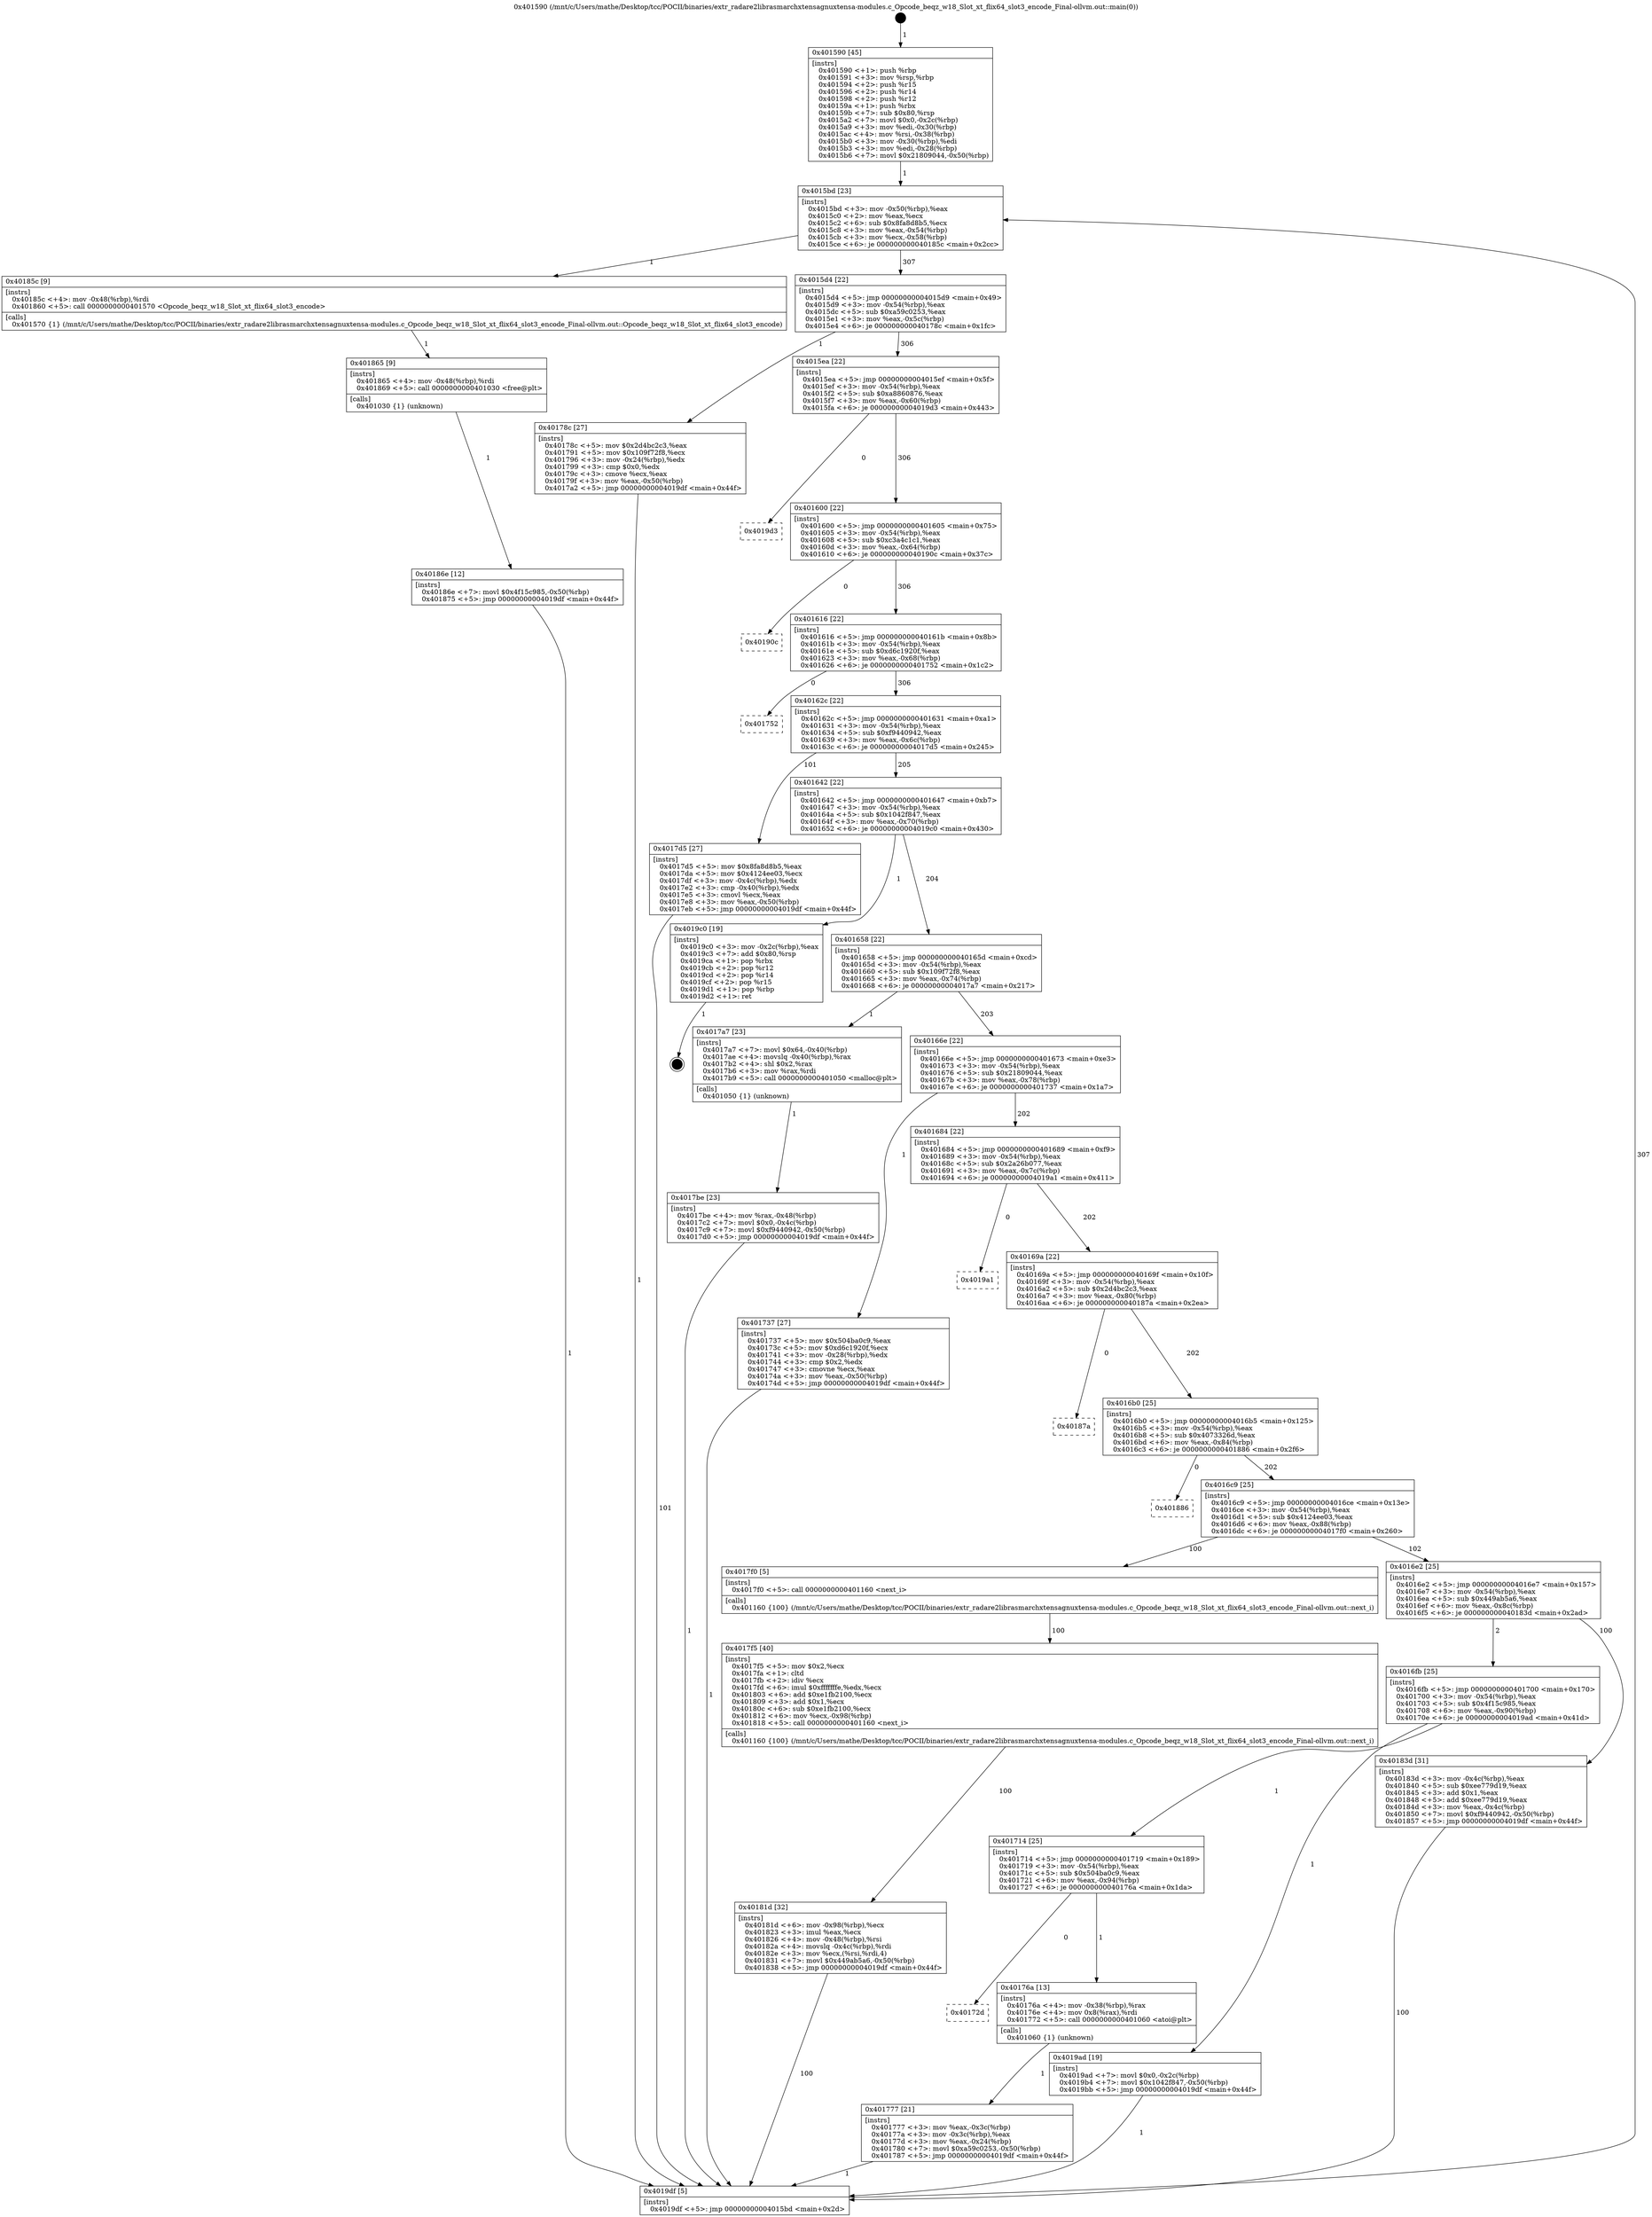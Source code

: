 digraph "0x401590" {
  label = "0x401590 (/mnt/c/Users/mathe/Desktop/tcc/POCII/binaries/extr_radare2librasmarchxtensagnuxtensa-modules.c_Opcode_beqz_w18_Slot_xt_flix64_slot3_encode_Final-ollvm.out::main(0))"
  labelloc = "t"
  node[shape=record]

  Entry [label="",width=0.3,height=0.3,shape=circle,fillcolor=black,style=filled]
  "0x4015bd" [label="{
     0x4015bd [23]\l
     | [instrs]\l
     &nbsp;&nbsp;0x4015bd \<+3\>: mov -0x50(%rbp),%eax\l
     &nbsp;&nbsp;0x4015c0 \<+2\>: mov %eax,%ecx\l
     &nbsp;&nbsp;0x4015c2 \<+6\>: sub $0x8fa8d8b5,%ecx\l
     &nbsp;&nbsp;0x4015c8 \<+3\>: mov %eax,-0x54(%rbp)\l
     &nbsp;&nbsp;0x4015cb \<+3\>: mov %ecx,-0x58(%rbp)\l
     &nbsp;&nbsp;0x4015ce \<+6\>: je 000000000040185c \<main+0x2cc\>\l
  }"]
  "0x40185c" [label="{
     0x40185c [9]\l
     | [instrs]\l
     &nbsp;&nbsp;0x40185c \<+4\>: mov -0x48(%rbp),%rdi\l
     &nbsp;&nbsp;0x401860 \<+5\>: call 0000000000401570 \<Opcode_beqz_w18_Slot_xt_flix64_slot3_encode\>\l
     | [calls]\l
     &nbsp;&nbsp;0x401570 \{1\} (/mnt/c/Users/mathe/Desktop/tcc/POCII/binaries/extr_radare2librasmarchxtensagnuxtensa-modules.c_Opcode_beqz_w18_Slot_xt_flix64_slot3_encode_Final-ollvm.out::Opcode_beqz_w18_Slot_xt_flix64_slot3_encode)\l
  }"]
  "0x4015d4" [label="{
     0x4015d4 [22]\l
     | [instrs]\l
     &nbsp;&nbsp;0x4015d4 \<+5\>: jmp 00000000004015d9 \<main+0x49\>\l
     &nbsp;&nbsp;0x4015d9 \<+3\>: mov -0x54(%rbp),%eax\l
     &nbsp;&nbsp;0x4015dc \<+5\>: sub $0xa59c0253,%eax\l
     &nbsp;&nbsp;0x4015e1 \<+3\>: mov %eax,-0x5c(%rbp)\l
     &nbsp;&nbsp;0x4015e4 \<+6\>: je 000000000040178c \<main+0x1fc\>\l
  }"]
  Exit [label="",width=0.3,height=0.3,shape=circle,fillcolor=black,style=filled,peripheries=2]
  "0x40178c" [label="{
     0x40178c [27]\l
     | [instrs]\l
     &nbsp;&nbsp;0x40178c \<+5\>: mov $0x2d4bc2c3,%eax\l
     &nbsp;&nbsp;0x401791 \<+5\>: mov $0x109f72f8,%ecx\l
     &nbsp;&nbsp;0x401796 \<+3\>: mov -0x24(%rbp),%edx\l
     &nbsp;&nbsp;0x401799 \<+3\>: cmp $0x0,%edx\l
     &nbsp;&nbsp;0x40179c \<+3\>: cmove %ecx,%eax\l
     &nbsp;&nbsp;0x40179f \<+3\>: mov %eax,-0x50(%rbp)\l
     &nbsp;&nbsp;0x4017a2 \<+5\>: jmp 00000000004019df \<main+0x44f\>\l
  }"]
  "0x4015ea" [label="{
     0x4015ea [22]\l
     | [instrs]\l
     &nbsp;&nbsp;0x4015ea \<+5\>: jmp 00000000004015ef \<main+0x5f\>\l
     &nbsp;&nbsp;0x4015ef \<+3\>: mov -0x54(%rbp),%eax\l
     &nbsp;&nbsp;0x4015f2 \<+5\>: sub $0xa8860876,%eax\l
     &nbsp;&nbsp;0x4015f7 \<+3\>: mov %eax,-0x60(%rbp)\l
     &nbsp;&nbsp;0x4015fa \<+6\>: je 00000000004019d3 \<main+0x443\>\l
  }"]
  "0x40186e" [label="{
     0x40186e [12]\l
     | [instrs]\l
     &nbsp;&nbsp;0x40186e \<+7\>: movl $0x4f15c985,-0x50(%rbp)\l
     &nbsp;&nbsp;0x401875 \<+5\>: jmp 00000000004019df \<main+0x44f\>\l
  }"]
  "0x4019d3" [label="{
     0x4019d3\l
  }", style=dashed]
  "0x401600" [label="{
     0x401600 [22]\l
     | [instrs]\l
     &nbsp;&nbsp;0x401600 \<+5\>: jmp 0000000000401605 \<main+0x75\>\l
     &nbsp;&nbsp;0x401605 \<+3\>: mov -0x54(%rbp),%eax\l
     &nbsp;&nbsp;0x401608 \<+5\>: sub $0xc3a4c1c1,%eax\l
     &nbsp;&nbsp;0x40160d \<+3\>: mov %eax,-0x64(%rbp)\l
     &nbsp;&nbsp;0x401610 \<+6\>: je 000000000040190c \<main+0x37c\>\l
  }"]
  "0x401865" [label="{
     0x401865 [9]\l
     | [instrs]\l
     &nbsp;&nbsp;0x401865 \<+4\>: mov -0x48(%rbp),%rdi\l
     &nbsp;&nbsp;0x401869 \<+5\>: call 0000000000401030 \<free@plt\>\l
     | [calls]\l
     &nbsp;&nbsp;0x401030 \{1\} (unknown)\l
  }"]
  "0x40190c" [label="{
     0x40190c\l
  }", style=dashed]
  "0x401616" [label="{
     0x401616 [22]\l
     | [instrs]\l
     &nbsp;&nbsp;0x401616 \<+5\>: jmp 000000000040161b \<main+0x8b\>\l
     &nbsp;&nbsp;0x40161b \<+3\>: mov -0x54(%rbp),%eax\l
     &nbsp;&nbsp;0x40161e \<+5\>: sub $0xd6c1920f,%eax\l
     &nbsp;&nbsp;0x401623 \<+3\>: mov %eax,-0x68(%rbp)\l
     &nbsp;&nbsp;0x401626 \<+6\>: je 0000000000401752 \<main+0x1c2\>\l
  }"]
  "0x40181d" [label="{
     0x40181d [32]\l
     | [instrs]\l
     &nbsp;&nbsp;0x40181d \<+6\>: mov -0x98(%rbp),%ecx\l
     &nbsp;&nbsp;0x401823 \<+3\>: imul %eax,%ecx\l
     &nbsp;&nbsp;0x401826 \<+4\>: mov -0x48(%rbp),%rsi\l
     &nbsp;&nbsp;0x40182a \<+4\>: movslq -0x4c(%rbp),%rdi\l
     &nbsp;&nbsp;0x40182e \<+3\>: mov %ecx,(%rsi,%rdi,4)\l
     &nbsp;&nbsp;0x401831 \<+7\>: movl $0x449ab5a6,-0x50(%rbp)\l
     &nbsp;&nbsp;0x401838 \<+5\>: jmp 00000000004019df \<main+0x44f\>\l
  }"]
  "0x401752" [label="{
     0x401752\l
  }", style=dashed]
  "0x40162c" [label="{
     0x40162c [22]\l
     | [instrs]\l
     &nbsp;&nbsp;0x40162c \<+5\>: jmp 0000000000401631 \<main+0xa1\>\l
     &nbsp;&nbsp;0x401631 \<+3\>: mov -0x54(%rbp),%eax\l
     &nbsp;&nbsp;0x401634 \<+5\>: sub $0xf9440942,%eax\l
     &nbsp;&nbsp;0x401639 \<+3\>: mov %eax,-0x6c(%rbp)\l
     &nbsp;&nbsp;0x40163c \<+6\>: je 00000000004017d5 \<main+0x245\>\l
  }"]
  "0x4017f5" [label="{
     0x4017f5 [40]\l
     | [instrs]\l
     &nbsp;&nbsp;0x4017f5 \<+5\>: mov $0x2,%ecx\l
     &nbsp;&nbsp;0x4017fa \<+1\>: cltd\l
     &nbsp;&nbsp;0x4017fb \<+2\>: idiv %ecx\l
     &nbsp;&nbsp;0x4017fd \<+6\>: imul $0xfffffffe,%edx,%ecx\l
     &nbsp;&nbsp;0x401803 \<+6\>: add $0xe1fb2100,%ecx\l
     &nbsp;&nbsp;0x401809 \<+3\>: add $0x1,%ecx\l
     &nbsp;&nbsp;0x40180c \<+6\>: sub $0xe1fb2100,%ecx\l
     &nbsp;&nbsp;0x401812 \<+6\>: mov %ecx,-0x98(%rbp)\l
     &nbsp;&nbsp;0x401818 \<+5\>: call 0000000000401160 \<next_i\>\l
     | [calls]\l
     &nbsp;&nbsp;0x401160 \{100\} (/mnt/c/Users/mathe/Desktop/tcc/POCII/binaries/extr_radare2librasmarchxtensagnuxtensa-modules.c_Opcode_beqz_w18_Slot_xt_flix64_slot3_encode_Final-ollvm.out::next_i)\l
  }"]
  "0x4017d5" [label="{
     0x4017d5 [27]\l
     | [instrs]\l
     &nbsp;&nbsp;0x4017d5 \<+5\>: mov $0x8fa8d8b5,%eax\l
     &nbsp;&nbsp;0x4017da \<+5\>: mov $0x4124ee03,%ecx\l
     &nbsp;&nbsp;0x4017df \<+3\>: mov -0x4c(%rbp),%edx\l
     &nbsp;&nbsp;0x4017e2 \<+3\>: cmp -0x40(%rbp),%edx\l
     &nbsp;&nbsp;0x4017e5 \<+3\>: cmovl %ecx,%eax\l
     &nbsp;&nbsp;0x4017e8 \<+3\>: mov %eax,-0x50(%rbp)\l
     &nbsp;&nbsp;0x4017eb \<+5\>: jmp 00000000004019df \<main+0x44f\>\l
  }"]
  "0x401642" [label="{
     0x401642 [22]\l
     | [instrs]\l
     &nbsp;&nbsp;0x401642 \<+5\>: jmp 0000000000401647 \<main+0xb7\>\l
     &nbsp;&nbsp;0x401647 \<+3\>: mov -0x54(%rbp),%eax\l
     &nbsp;&nbsp;0x40164a \<+5\>: sub $0x1042f847,%eax\l
     &nbsp;&nbsp;0x40164f \<+3\>: mov %eax,-0x70(%rbp)\l
     &nbsp;&nbsp;0x401652 \<+6\>: je 00000000004019c0 \<main+0x430\>\l
  }"]
  "0x4017be" [label="{
     0x4017be [23]\l
     | [instrs]\l
     &nbsp;&nbsp;0x4017be \<+4\>: mov %rax,-0x48(%rbp)\l
     &nbsp;&nbsp;0x4017c2 \<+7\>: movl $0x0,-0x4c(%rbp)\l
     &nbsp;&nbsp;0x4017c9 \<+7\>: movl $0xf9440942,-0x50(%rbp)\l
     &nbsp;&nbsp;0x4017d0 \<+5\>: jmp 00000000004019df \<main+0x44f\>\l
  }"]
  "0x4019c0" [label="{
     0x4019c0 [19]\l
     | [instrs]\l
     &nbsp;&nbsp;0x4019c0 \<+3\>: mov -0x2c(%rbp),%eax\l
     &nbsp;&nbsp;0x4019c3 \<+7\>: add $0x80,%rsp\l
     &nbsp;&nbsp;0x4019ca \<+1\>: pop %rbx\l
     &nbsp;&nbsp;0x4019cb \<+2\>: pop %r12\l
     &nbsp;&nbsp;0x4019cd \<+2\>: pop %r14\l
     &nbsp;&nbsp;0x4019cf \<+2\>: pop %r15\l
     &nbsp;&nbsp;0x4019d1 \<+1\>: pop %rbp\l
     &nbsp;&nbsp;0x4019d2 \<+1\>: ret\l
  }"]
  "0x401658" [label="{
     0x401658 [22]\l
     | [instrs]\l
     &nbsp;&nbsp;0x401658 \<+5\>: jmp 000000000040165d \<main+0xcd\>\l
     &nbsp;&nbsp;0x40165d \<+3\>: mov -0x54(%rbp),%eax\l
     &nbsp;&nbsp;0x401660 \<+5\>: sub $0x109f72f8,%eax\l
     &nbsp;&nbsp;0x401665 \<+3\>: mov %eax,-0x74(%rbp)\l
     &nbsp;&nbsp;0x401668 \<+6\>: je 00000000004017a7 \<main+0x217\>\l
  }"]
  "0x401777" [label="{
     0x401777 [21]\l
     | [instrs]\l
     &nbsp;&nbsp;0x401777 \<+3\>: mov %eax,-0x3c(%rbp)\l
     &nbsp;&nbsp;0x40177a \<+3\>: mov -0x3c(%rbp),%eax\l
     &nbsp;&nbsp;0x40177d \<+3\>: mov %eax,-0x24(%rbp)\l
     &nbsp;&nbsp;0x401780 \<+7\>: movl $0xa59c0253,-0x50(%rbp)\l
     &nbsp;&nbsp;0x401787 \<+5\>: jmp 00000000004019df \<main+0x44f\>\l
  }"]
  "0x4017a7" [label="{
     0x4017a7 [23]\l
     | [instrs]\l
     &nbsp;&nbsp;0x4017a7 \<+7\>: movl $0x64,-0x40(%rbp)\l
     &nbsp;&nbsp;0x4017ae \<+4\>: movslq -0x40(%rbp),%rax\l
     &nbsp;&nbsp;0x4017b2 \<+4\>: shl $0x2,%rax\l
     &nbsp;&nbsp;0x4017b6 \<+3\>: mov %rax,%rdi\l
     &nbsp;&nbsp;0x4017b9 \<+5\>: call 0000000000401050 \<malloc@plt\>\l
     | [calls]\l
     &nbsp;&nbsp;0x401050 \{1\} (unknown)\l
  }"]
  "0x40166e" [label="{
     0x40166e [22]\l
     | [instrs]\l
     &nbsp;&nbsp;0x40166e \<+5\>: jmp 0000000000401673 \<main+0xe3\>\l
     &nbsp;&nbsp;0x401673 \<+3\>: mov -0x54(%rbp),%eax\l
     &nbsp;&nbsp;0x401676 \<+5\>: sub $0x21809044,%eax\l
     &nbsp;&nbsp;0x40167b \<+3\>: mov %eax,-0x78(%rbp)\l
     &nbsp;&nbsp;0x40167e \<+6\>: je 0000000000401737 \<main+0x1a7\>\l
  }"]
  "0x40172d" [label="{
     0x40172d\l
  }", style=dashed]
  "0x401737" [label="{
     0x401737 [27]\l
     | [instrs]\l
     &nbsp;&nbsp;0x401737 \<+5\>: mov $0x504ba0c9,%eax\l
     &nbsp;&nbsp;0x40173c \<+5\>: mov $0xd6c1920f,%ecx\l
     &nbsp;&nbsp;0x401741 \<+3\>: mov -0x28(%rbp),%edx\l
     &nbsp;&nbsp;0x401744 \<+3\>: cmp $0x2,%edx\l
     &nbsp;&nbsp;0x401747 \<+3\>: cmovne %ecx,%eax\l
     &nbsp;&nbsp;0x40174a \<+3\>: mov %eax,-0x50(%rbp)\l
     &nbsp;&nbsp;0x40174d \<+5\>: jmp 00000000004019df \<main+0x44f\>\l
  }"]
  "0x401684" [label="{
     0x401684 [22]\l
     | [instrs]\l
     &nbsp;&nbsp;0x401684 \<+5\>: jmp 0000000000401689 \<main+0xf9\>\l
     &nbsp;&nbsp;0x401689 \<+3\>: mov -0x54(%rbp),%eax\l
     &nbsp;&nbsp;0x40168c \<+5\>: sub $0x2a26b077,%eax\l
     &nbsp;&nbsp;0x401691 \<+3\>: mov %eax,-0x7c(%rbp)\l
     &nbsp;&nbsp;0x401694 \<+6\>: je 00000000004019a1 \<main+0x411\>\l
  }"]
  "0x4019df" [label="{
     0x4019df [5]\l
     | [instrs]\l
     &nbsp;&nbsp;0x4019df \<+5\>: jmp 00000000004015bd \<main+0x2d\>\l
  }"]
  "0x401590" [label="{
     0x401590 [45]\l
     | [instrs]\l
     &nbsp;&nbsp;0x401590 \<+1\>: push %rbp\l
     &nbsp;&nbsp;0x401591 \<+3\>: mov %rsp,%rbp\l
     &nbsp;&nbsp;0x401594 \<+2\>: push %r15\l
     &nbsp;&nbsp;0x401596 \<+2\>: push %r14\l
     &nbsp;&nbsp;0x401598 \<+2\>: push %r12\l
     &nbsp;&nbsp;0x40159a \<+1\>: push %rbx\l
     &nbsp;&nbsp;0x40159b \<+7\>: sub $0x80,%rsp\l
     &nbsp;&nbsp;0x4015a2 \<+7\>: movl $0x0,-0x2c(%rbp)\l
     &nbsp;&nbsp;0x4015a9 \<+3\>: mov %edi,-0x30(%rbp)\l
     &nbsp;&nbsp;0x4015ac \<+4\>: mov %rsi,-0x38(%rbp)\l
     &nbsp;&nbsp;0x4015b0 \<+3\>: mov -0x30(%rbp),%edi\l
     &nbsp;&nbsp;0x4015b3 \<+3\>: mov %edi,-0x28(%rbp)\l
     &nbsp;&nbsp;0x4015b6 \<+7\>: movl $0x21809044,-0x50(%rbp)\l
  }"]
  "0x40176a" [label="{
     0x40176a [13]\l
     | [instrs]\l
     &nbsp;&nbsp;0x40176a \<+4\>: mov -0x38(%rbp),%rax\l
     &nbsp;&nbsp;0x40176e \<+4\>: mov 0x8(%rax),%rdi\l
     &nbsp;&nbsp;0x401772 \<+5\>: call 0000000000401060 \<atoi@plt\>\l
     | [calls]\l
     &nbsp;&nbsp;0x401060 \{1\} (unknown)\l
  }"]
  "0x4019a1" [label="{
     0x4019a1\l
  }", style=dashed]
  "0x40169a" [label="{
     0x40169a [22]\l
     | [instrs]\l
     &nbsp;&nbsp;0x40169a \<+5\>: jmp 000000000040169f \<main+0x10f\>\l
     &nbsp;&nbsp;0x40169f \<+3\>: mov -0x54(%rbp),%eax\l
     &nbsp;&nbsp;0x4016a2 \<+5\>: sub $0x2d4bc2c3,%eax\l
     &nbsp;&nbsp;0x4016a7 \<+3\>: mov %eax,-0x80(%rbp)\l
     &nbsp;&nbsp;0x4016aa \<+6\>: je 000000000040187a \<main+0x2ea\>\l
  }"]
  "0x401714" [label="{
     0x401714 [25]\l
     | [instrs]\l
     &nbsp;&nbsp;0x401714 \<+5\>: jmp 0000000000401719 \<main+0x189\>\l
     &nbsp;&nbsp;0x401719 \<+3\>: mov -0x54(%rbp),%eax\l
     &nbsp;&nbsp;0x40171c \<+5\>: sub $0x504ba0c9,%eax\l
     &nbsp;&nbsp;0x401721 \<+6\>: mov %eax,-0x94(%rbp)\l
     &nbsp;&nbsp;0x401727 \<+6\>: je 000000000040176a \<main+0x1da\>\l
  }"]
  "0x40187a" [label="{
     0x40187a\l
  }", style=dashed]
  "0x4016b0" [label="{
     0x4016b0 [25]\l
     | [instrs]\l
     &nbsp;&nbsp;0x4016b0 \<+5\>: jmp 00000000004016b5 \<main+0x125\>\l
     &nbsp;&nbsp;0x4016b5 \<+3\>: mov -0x54(%rbp),%eax\l
     &nbsp;&nbsp;0x4016b8 \<+5\>: sub $0x4073326d,%eax\l
     &nbsp;&nbsp;0x4016bd \<+6\>: mov %eax,-0x84(%rbp)\l
     &nbsp;&nbsp;0x4016c3 \<+6\>: je 0000000000401886 \<main+0x2f6\>\l
  }"]
  "0x4019ad" [label="{
     0x4019ad [19]\l
     | [instrs]\l
     &nbsp;&nbsp;0x4019ad \<+7\>: movl $0x0,-0x2c(%rbp)\l
     &nbsp;&nbsp;0x4019b4 \<+7\>: movl $0x1042f847,-0x50(%rbp)\l
     &nbsp;&nbsp;0x4019bb \<+5\>: jmp 00000000004019df \<main+0x44f\>\l
  }"]
  "0x401886" [label="{
     0x401886\l
  }", style=dashed]
  "0x4016c9" [label="{
     0x4016c9 [25]\l
     | [instrs]\l
     &nbsp;&nbsp;0x4016c9 \<+5\>: jmp 00000000004016ce \<main+0x13e\>\l
     &nbsp;&nbsp;0x4016ce \<+3\>: mov -0x54(%rbp),%eax\l
     &nbsp;&nbsp;0x4016d1 \<+5\>: sub $0x4124ee03,%eax\l
     &nbsp;&nbsp;0x4016d6 \<+6\>: mov %eax,-0x88(%rbp)\l
     &nbsp;&nbsp;0x4016dc \<+6\>: je 00000000004017f0 \<main+0x260\>\l
  }"]
  "0x4016fb" [label="{
     0x4016fb [25]\l
     | [instrs]\l
     &nbsp;&nbsp;0x4016fb \<+5\>: jmp 0000000000401700 \<main+0x170\>\l
     &nbsp;&nbsp;0x401700 \<+3\>: mov -0x54(%rbp),%eax\l
     &nbsp;&nbsp;0x401703 \<+5\>: sub $0x4f15c985,%eax\l
     &nbsp;&nbsp;0x401708 \<+6\>: mov %eax,-0x90(%rbp)\l
     &nbsp;&nbsp;0x40170e \<+6\>: je 00000000004019ad \<main+0x41d\>\l
  }"]
  "0x4017f0" [label="{
     0x4017f0 [5]\l
     | [instrs]\l
     &nbsp;&nbsp;0x4017f0 \<+5\>: call 0000000000401160 \<next_i\>\l
     | [calls]\l
     &nbsp;&nbsp;0x401160 \{100\} (/mnt/c/Users/mathe/Desktop/tcc/POCII/binaries/extr_radare2librasmarchxtensagnuxtensa-modules.c_Opcode_beqz_w18_Slot_xt_flix64_slot3_encode_Final-ollvm.out::next_i)\l
  }"]
  "0x4016e2" [label="{
     0x4016e2 [25]\l
     | [instrs]\l
     &nbsp;&nbsp;0x4016e2 \<+5\>: jmp 00000000004016e7 \<main+0x157\>\l
     &nbsp;&nbsp;0x4016e7 \<+3\>: mov -0x54(%rbp),%eax\l
     &nbsp;&nbsp;0x4016ea \<+5\>: sub $0x449ab5a6,%eax\l
     &nbsp;&nbsp;0x4016ef \<+6\>: mov %eax,-0x8c(%rbp)\l
     &nbsp;&nbsp;0x4016f5 \<+6\>: je 000000000040183d \<main+0x2ad\>\l
  }"]
  "0x40183d" [label="{
     0x40183d [31]\l
     | [instrs]\l
     &nbsp;&nbsp;0x40183d \<+3\>: mov -0x4c(%rbp),%eax\l
     &nbsp;&nbsp;0x401840 \<+5\>: sub $0xee779d19,%eax\l
     &nbsp;&nbsp;0x401845 \<+3\>: add $0x1,%eax\l
     &nbsp;&nbsp;0x401848 \<+5\>: add $0xee779d19,%eax\l
     &nbsp;&nbsp;0x40184d \<+3\>: mov %eax,-0x4c(%rbp)\l
     &nbsp;&nbsp;0x401850 \<+7\>: movl $0xf9440942,-0x50(%rbp)\l
     &nbsp;&nbsp;0x401857 \<+5\>: jmp 00000000004019df \<main+0x44f\>\l
  }"]
  Entry -> "0x401590" [label=" 1"]
  "0x4015bd" -> "0x40185c" [label=" 1"]
  "0x4015bd" -> "0x4015d4" [label=" 307"]
  "0x4019c0" -> Exit [label=" 1"]
  "0x4015d4" -> "0x40178c" [label=" 1"]
  "0x4015d4" -> "0x4015ea" [label=" 306"]
  "0x4019ad" -> "0x4019df" [label=" 1"]
  "0x4015ea" -> "0x4019d3" [label=" 0"]
  "0x4015ea" -> "0x401600" [label=" 306"]
  "0x40186e" -> "0x4019df" [label=" 1"]
  "0x401600" -> "0x40190c" [label=" 0"]
  "0x401600" -> "0x401616" [label=" 306"]
  "0x401865" -> "0x40186e" [label=" 1"]
  "0x401616" -> "0x401752" [label=" 0"]
  "0x401616" -> "0x40162c" [label=" 306"]
  "0x40185c" -> "0x401865" [label=" 1"]
  "0x40162c" -> "0x4017d5" [label=" 101"]
  "0x40162c" -> "0x401642" [label=" 205"]
  "0x40183d" -> "0x4019df" [label=" 100"]
  "0x401642" -> "0x4019c0" [label=" 1"]
  "0x401642" -> "0x401658" [label=" 204"]
  "0x40181d" -> "0x4019df" [label=" 100"]
  "0x401658" -> "0x4017a7" [label=" 1"]
  "0x401658" -> "0x40166e" [label=" 203"]
  "0x4017f5" -> "0x40181d" [label=" 100"]
  "0x40166e" -> "0x401737" [label=" 1"]
  "0x40166e" -> "0x401684" [label=" 202"]
  "0x401737" -> "0x4019df" [label=" 1"]
  "0x401590" -> "0x4015bd" [label=" 1"]
  "0x4019df" -> "0x4015bd" [label=" 307"]
  "0x4017f0" -> "0x4017f5" [label=" 100"]
  "0x401684" -> "0x4019a1" [label=" 0"]
  "0x401684" -> "0x40169a" [label=" 202"]
  "0x4017d5" -> "0x4019df" [label=" 101"]
  "0x40169a" -> "0x40187a" [label=" 0"]
  "0x40169a" -> "0x4016b0" [label=" 202"]
  "0x4017a7" -> "0x4017be" [label=" 1"]
  "0x4016b0" -> "0x401886" [label=" 0"]
  "0x4016b0" -> "0x4016c9" [label=" 202"]
  "0x40178c" -> "0x4019df" [label=" 1"]
  "0x4016c9" -> "0x4017f0" [label=" 100"]
  "0x4016c9" -> "0x4016e2" [label=" 102"]
  "0x40176a" -> "0x401777" [label=" 1"]
  "0x4016e2" -> "0x40183d" [label=" 100"]
  "0x4016e2" -> "0x4016fb" [label=" 2"]
  "0x401777" -> "0x4019df" [label=" 1"]
  "0x4016fb" -> "0x4019ad" [label=" 1"]
  "0x4016fb" -> "0x401714" [label=" 1"]
  "0x4017be" -> "0x4019df" [label=" 1"]
  "0x401714" -> "0x40176a" [label=" 1"]
  "0x401714" -> "0x40172d" [label=" 0"]
}
